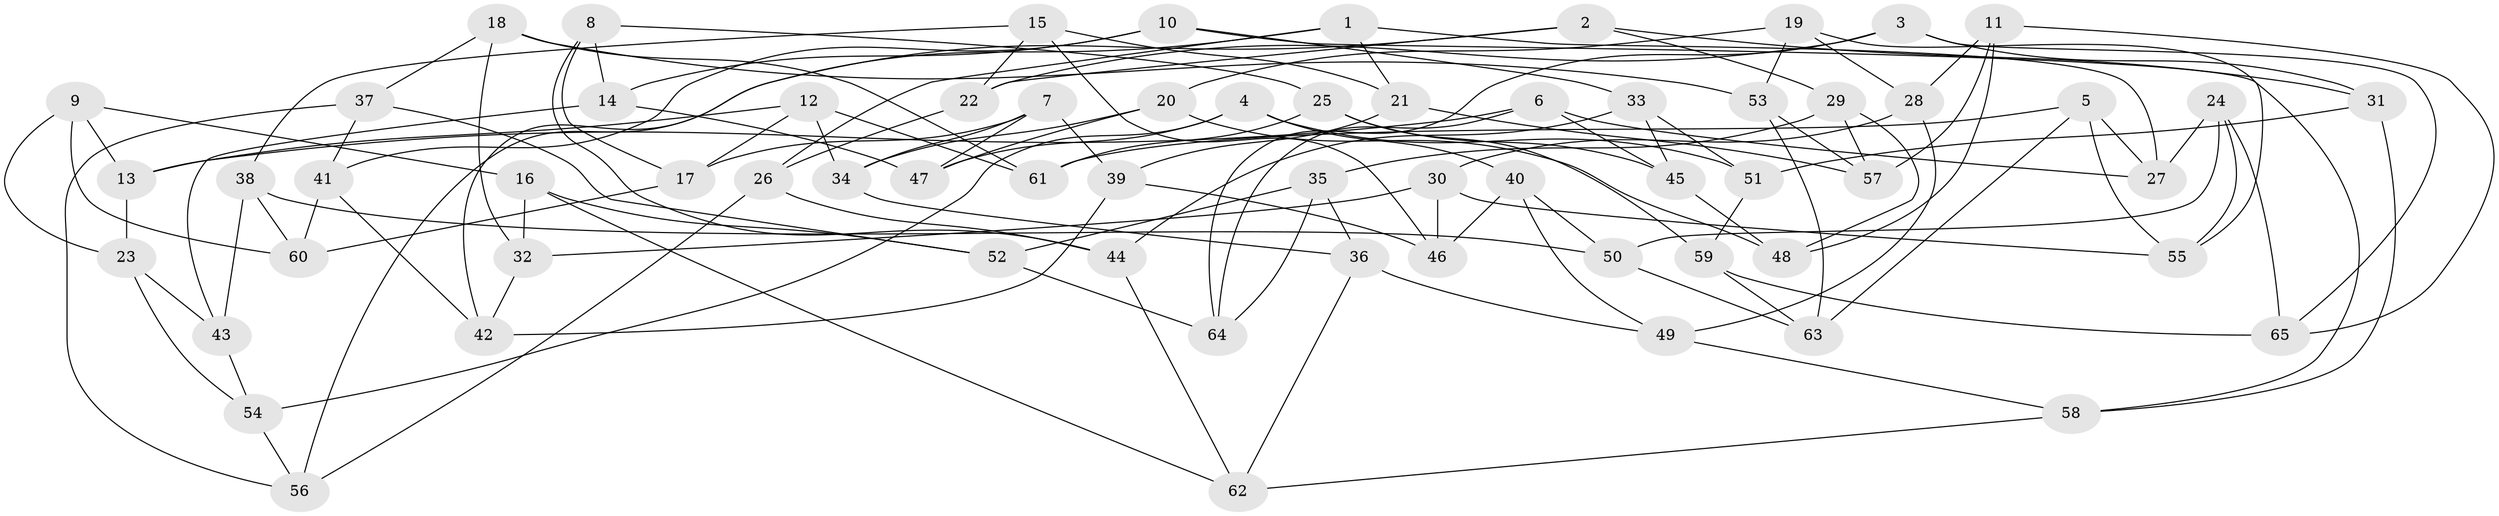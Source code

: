 // coarse degree distribution, {6: 0.475, 4: 0.375, 5: 0.15}
// Generated by graph-tools (version 1.1) at 2025/42/03/06/25 10:42:24]
// undirected, 65 vertices, 130 edges
graph export_dot {
graph [start="1"]
  node [color=gray90,style=filled];
  1;
  2;
  3;
  4;
  5;
  6;
  7;
  8;
  9;
  10;
  11;
  12;
  13;
  14;
  15;
  16;
  17;
  18;
  19;
  20;
  21;
  22;
  23;
  24;
  25;
  26;
  27;
  28;
  29;
  30;
  31;
  32;
  33;
  34;
  35;
  36;
  37;
  38;
  39;
  40;
  41;
  42;
  43;
  44;
  45;
  46;
  47;
  48;
  49;
  50;
  51;
  52;
  53;
  54;
  55;
  56;
  57;
  58;
  59;
  60;
  61;
  62;
  63;
  64;
  65;
  1 -- 42;
  1 -- 21;
  1 -- 27;
  1 -- 26;
  2 -- 29;
  2 -- 31;
  2 -- 22;
  2 -- 56;
  3 -- 65;
  3 -- 64;
  3 -- 22;
  3 -- 31;
  4 -- 47;
  4 -- 54;
  4 -- 40;
  4 -- 51;
  5 -- 55;
  5 -- 27;
  5 -- 61;
  5 -- 63;
  6 -- 45;
  6 -- 27;
  6 -- 13;
  6 -- 64;
  7 -- 17;
  7 -- 34;
  7 -- 47;
  7 -- 39;
  8 -- 44;
  8 -- 14;
  8 -- 17;
  8 -- 25;
  9 -- 13;
  9 -- 16;
  9 -- 60;
  9 -- 23;
  10 -- 33;
  10 -- 41;
  10 -- 14;
  10 -- 58;
  11 -- 28;
  11 -- 57;
  11 -- 65;
  11 -- 48;
  12 -- 13;
  12 -- 34;
  12 -- 17;
  12 -- 61;
  13 -- 23;
  14 -- 43;
  14 -- 47;
  15 -- 38;
  15 -- 46;
  15 -- 22;
  15 -- 21;
  16 -- 62;
  16 -- 52;
  16 -- 32;
  17 -- 60;
  18 -- 53;
  18 -- 61;
  18 -- 32;
  18 -- 37;
  19 -- 53;
  19 -- 55;
  19 -- 20;
  19 -- 28;
  20 -- 48;
  20 -- 47;
  20 -- 34;
  21 -- 39;
  21 -- 57;
  22 -- 26;
  23 -- 43;
  23 -- 54;
  24 -- 65;
  24 -- 55;
  24 -- 27;
  24 -- 50;
  25 -- 45;
  25 -- 61;
  25 -- 59;
  26 -- 56;
  26 -- 44;
  28 -- 49;
  28 -- 30;
  29 -- 57;
  29 -- 48;
  29 -- 35;
  30 -- 32;
  30 -- 46;
  30 -- 55;
  31 -- 58;
  31 -- 51;
  32 -- 42;
  33 -- 44;
  33 -- 45;
  33 -- 51;
  34 -- 36;
  35 -- 52;
  35 -- 64;
  35 -- 36;
  36 -- 49;
  36 -- 62;
  37 -- 56;
  37 -- 52;
  37 -- 41;
  38 -- 43;
  38 -- 60;
  38 -- 50;
  39 -- 46;
  39 -- 42;
  40 -- 46;
  40 -- 50;
  40 -- 49;
  41 -- 42;
  41 -- 60;
  43 -- 54;
  44 -- 62;
  45 -- 48;
  49 -- 58;
  50 -- 63;
  51 -- 59;
  52 -- 64;
  53 -- 57;
  53 -- 63;
  54 -- 56;
  58 -- 62;
  59 -- 63;
  59 -- 65;
}
